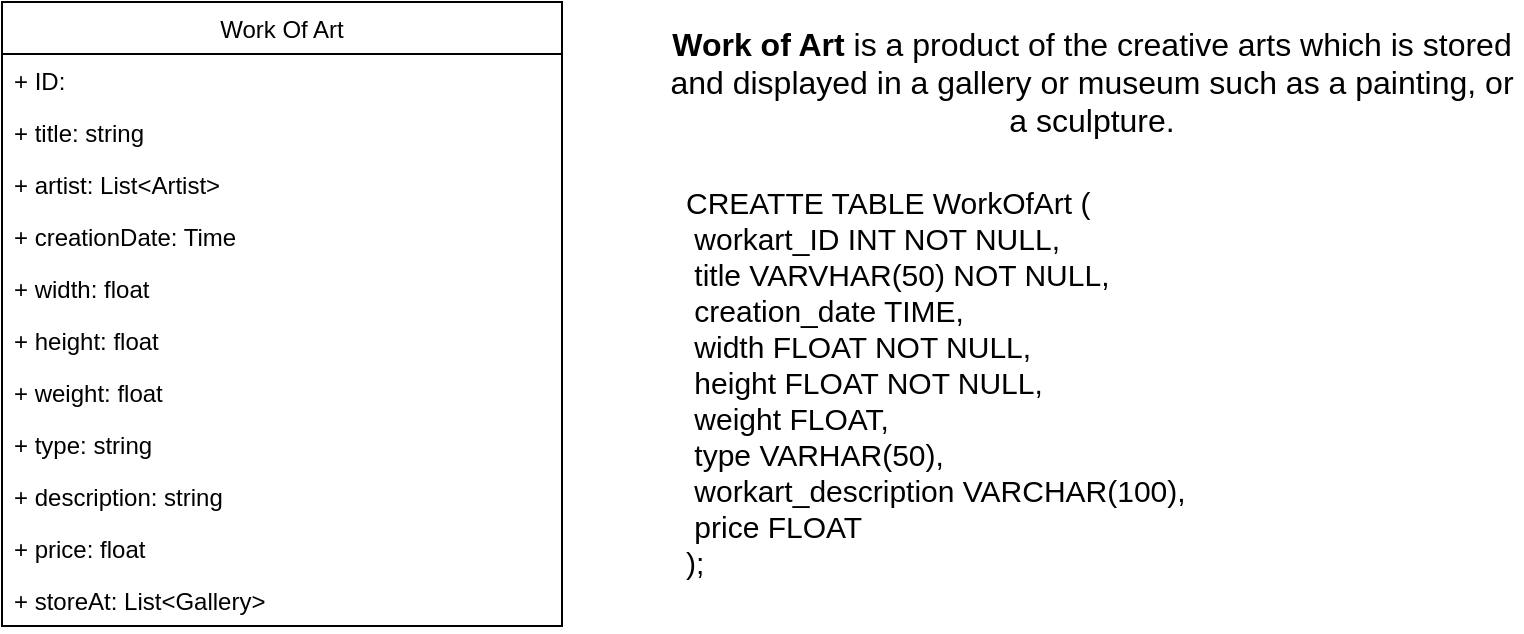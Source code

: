 <mxfile version="15.0.3" type="github">
  <diagram id="KFwPwaRvex5QZvlhsSTt" name="Page-1">
    <mxGraphModel dx="994" dy="544" grid="1" gridSize="10" guides="1" tooltips="1" connect="1" arrows="1" fold="1" page="1" pageScale="1" pageWidth="850" pageHeight="1100" math="0" shadow="0">
      <root>
        <mxCell id="0" />
        <mxCell id="1" parent="0" />
        <mxCell id="4ZDHOuqlifQMyB3ndR0--1" value="Work Of Art" style="swimlane;fontStyle=0;childLayout=stackLayout;horizontal=1;startSize=26;fillColor=none;horizontalStack=0;resizeParent=1;resizeParentMax=0;resizeLast=0;collapsible=1;marginBottom=0;" vertex="1" parent="1">
          <mxGeometry x="40" y="40" width="280" height="312" as="geometry" />
        </mxCell>
        <mxCell id="4ZDHOuqlifQMyB3ndR0--2" value="+ ID:" style="text;strokeColor=none;fillColor=none;align=left;verticalAlign=top;spacingLeft=4;spacingRight=4;overflow=hidden;rotatable=0;points=[[0,0.5],[1,0.5]];portConstraint=eastwest;" vertex="1" parent="4ZDHOuqlifQMyB3ndR0--1">
          <mxGeometry y="26" width="280" height="26" as="geometry" />
        </mxCell>
        <mxCell id="4ZDHOuqlifQMyB3ndR0--3" value="+ title: string" style="text;strokeColor=none;fillColor=none;align=left;verticalAlign=top;spacingLeft=4;spacingRight=4;overflow=hidden;rotatable=0;points=[[0,0.5],[1,0.5]];portConstraint=eastwest;" vertex="1" parent="4ZDHOuqlifQMyB3ndR0--1">
          <mxGeometry y="52" width="280" height="26" as="geometry" />
        </mxCell>
        <mxCell id="4ZDHOuqlifQMyB3ndR0--4" value="+ artist: List&lt;Artist&gt;" style="text;strokeColor=none;fillColor=none;align=left;verticalAlign=top;spacingLeft=4;spacingRight=4;overflow=hidden;rotatable=0;points=[[0,0.5],[1,0.5]];portConstraint=eastwest;" vertex="1" parent="4ZDHOuqlifQMyB3ndR0--1">
          <mxGeometry y="78" width="280" height="26" as="geometry" />
        </mxCell>
        <mxCell id="4ZDHOuqlifQMyB3ndR0--8" value="+ creationDate: Time" style="text;strokeColor=none;fillColor=none;align=left;verticalAlign=top;spacingLeft=4;spacingRight=4;overflow=hidden;rotatable=0;points=[[0,0.5],[1,0.5]];portConstraint=eastwest;" vertex="1" parent="4ZDHOuqlifQMyB3ndR0--1">
          <mxGeometry y="104" width="280" height="26" as="geometry" />
        </mxCell>
        <mxCell id="4ZDHOuqlifQMyB3ndR0--12" value="+ width: float" style="text;strokeColor=none;fillColor=none;align=left;verticalAlign=top;spacingLeft=4;spacingRight=4;overflow=hidden;rotatable=0;points=[[0,0.5],[1,0.5]];portConstraint=eastwest;" vertex="1" parent="4ZDHOuqlifQMyB3ndR0--1">
          <mxGeometry y="130" width="280" height="26" as="geometry" />
        </mxCell>
        <mxCell id="4ZDHOuqlifQMyB3ndR0--13" value="+ height: float" style="text;strokeColor=none;fillColor=none;align=left;verticalAlign=top;spacingLeft=4;spacingRight=4;overflow=hidden;rotatable=0;points=[[0,0.5],[1,0.5]];portConstraint=eastwest;" vertex="1" parent="4ZDHOuqlifQMyB3ndR0--1">
          <mxGeometry y="156" width="280" height="26" as="geometry" />
        </mxCell>
        <mxCell id="4ZDHOuqlifQMyB3ndR0--16" value="+ weight: float" style="text;strokeColor=none;fillColor=none;align=left;verticalAlign=top;spacingLeft=4;spacingRight=4;overflow=hidden;rotatable=0;points=[[0,0.5],[1,0.5]];portConstraint=eastwest;" vertex="1" parent="4ZDHOuqlifQMyB3ndR0--1">
          <mxGeometry y="182" width="280" height="26" as="geometry" />
        </mxCell>
        <mxCell id="4ZDHOuqlifQMyB3ndR0--9" value="+ type: string" style="text;strokeColor=none;fillColor=none;align=left;verticalAlign=top;spacingLeft=4;spacingRight=4;overflow=hidden;rotatable=0;points=[[0,0.5],[1,0.5]];portConstraint=eastwest;" vertex="1" parent="4ZDHOuqlifQMyB3ndR0--1">
          <mxGeometry y="208" width="280" height="26" as="geometry" />
        </mxCell>
        <mxCell id="4ZDHOuqlifQMyB3ndR0--10" value="+ description: string" style="text;strokeColor=none;fillColor=none;align=left;verticalAlign=top;spacingLeft=4;spacingRight=4;overflow=hidden;rotatable=0;points=[[0,0.5],[1,0.5]];portConstraint=eastwest;" vertex="1" parent="4ZDHOuqlifQMyB3ndR0--1">
          <mxGeometry y="234" width="280" height="26" as="geometry" />
        </mxCell>
        <mxCell id="4ZDHOuqlifQMyB3ndR0--11" value="+ price: float" style="text;strokeColor=none;fillColor=none;align=left;verticalAlign=top;spacingLeft=4;spacingRight=4;overflow=hidden;rotatable=0;points=[[0,0.5],[1,0.5]];portConstraint=eastwest;" vertex="1" parent="4ZDHOuqlifQMyB3ndR0--1">
          <mxGeometry y="260" width="280" height="26" as="geometry" />
        </mxCell>
        <mxCell id="4ZDHOuqlifQMyB3ndR0--14" value="+ storeAt: List&lt;Gallery&gt;" style="text;strokeColor=none;fillColor=none;align=left;verticalAlign=top;spacingLeft=4;spacingRight=4;overflow=hidden;rotatable=0;points=[[0,0.5],[1,0.5]];portConstraint=eastwest;" vertex="1" parent="4ZDHOuqlifQMyB3ndR0--1">
          <mxGeometry y="286" width="280" height="26" as="geometry" />
        </mxCell>
        <mxCell id="4ZDHOuqlifQMyB3ndR0--7" value="&lt;font style=&quot;font-size: 16px&quot;&gt;&lt;b&gt;Work of Art&lt;/b&gt; is a product of the creative arts which is stored and displayed in a gallery or museum such as a painting, or a sculpture.&lt;/font&gt;" style="text;html=1;strokeColor=none;fillColor=none;align=center;verticalAlign=middle;whiteSpace=wrap;rounded=0;" vertex="1" parent="1">
          <mxGeometry x="370" y="40" width="430" height="80" as="geometry" />
        </mxCell>
        <mxCell id="4ZDHOuqlifQMyB3ndR0--15" value="&lt;font style=&quot;font-size: 15px&quot;&gt;CREATTE TABLE WorkOfArt (&lt;br&gt;&lt;span style=&quot;white-space: pre&quot;&gt;	&lt;/span&gt;workart_ID INT NOT NULL,&lt;br&gt;&lt;span style=&quot;white-space: pre&quot;&gt;	&lt;/span&gt;title VARVHAR(50) NOT NULL,&lt;br&gt;&lt;span style=&quot;white-space: pre&quot;&gt;	&lt;/span&gt;creation_date TIME,&lt;br&gt;&lt;span style=&quot;white-space: pre&quot;&gt;	&lt;/span&gt;width FLOAT NOT NULL,&lt;br&gt;&lt;span style=&quot;white-space: pre&quot;&gt;	&lt;/span&gt;height FLOAT NOT NULL,&lt;br&gt;&lt;span style=&quot;white-space: pre&quot;&gt;	&lt;/span&gt;weight FLOAT,&lt;br&gt;&lt;span style=&quot;white-space: pre&quot;&gt;	&lt;/span&gt;type VARHAR(50),&lt;br&gt;&lt;span style=&quot;white-space: pre&quot;&gt;	&lt;/span&gt;workart_description VARCHAR(100),&lt;br&gt;&lt;span style=&quot;white-space: pre&quot;&gt;	&lt;/span&gt;price FLOAT&lt;br&gt;);&lt;/font&gt;" style="text;html=1;align=left;verticalAlign=middle;resizable=0;points=[];autosize=1;strokeColor=none;" vertex="1" parent="1">
          <mxGeometry x="380" y="150" width="290" height="160" as="geometry" />
        </mxCell>
      </root>
    </mxGraphModel>
  </diagram>
</mxfile>
